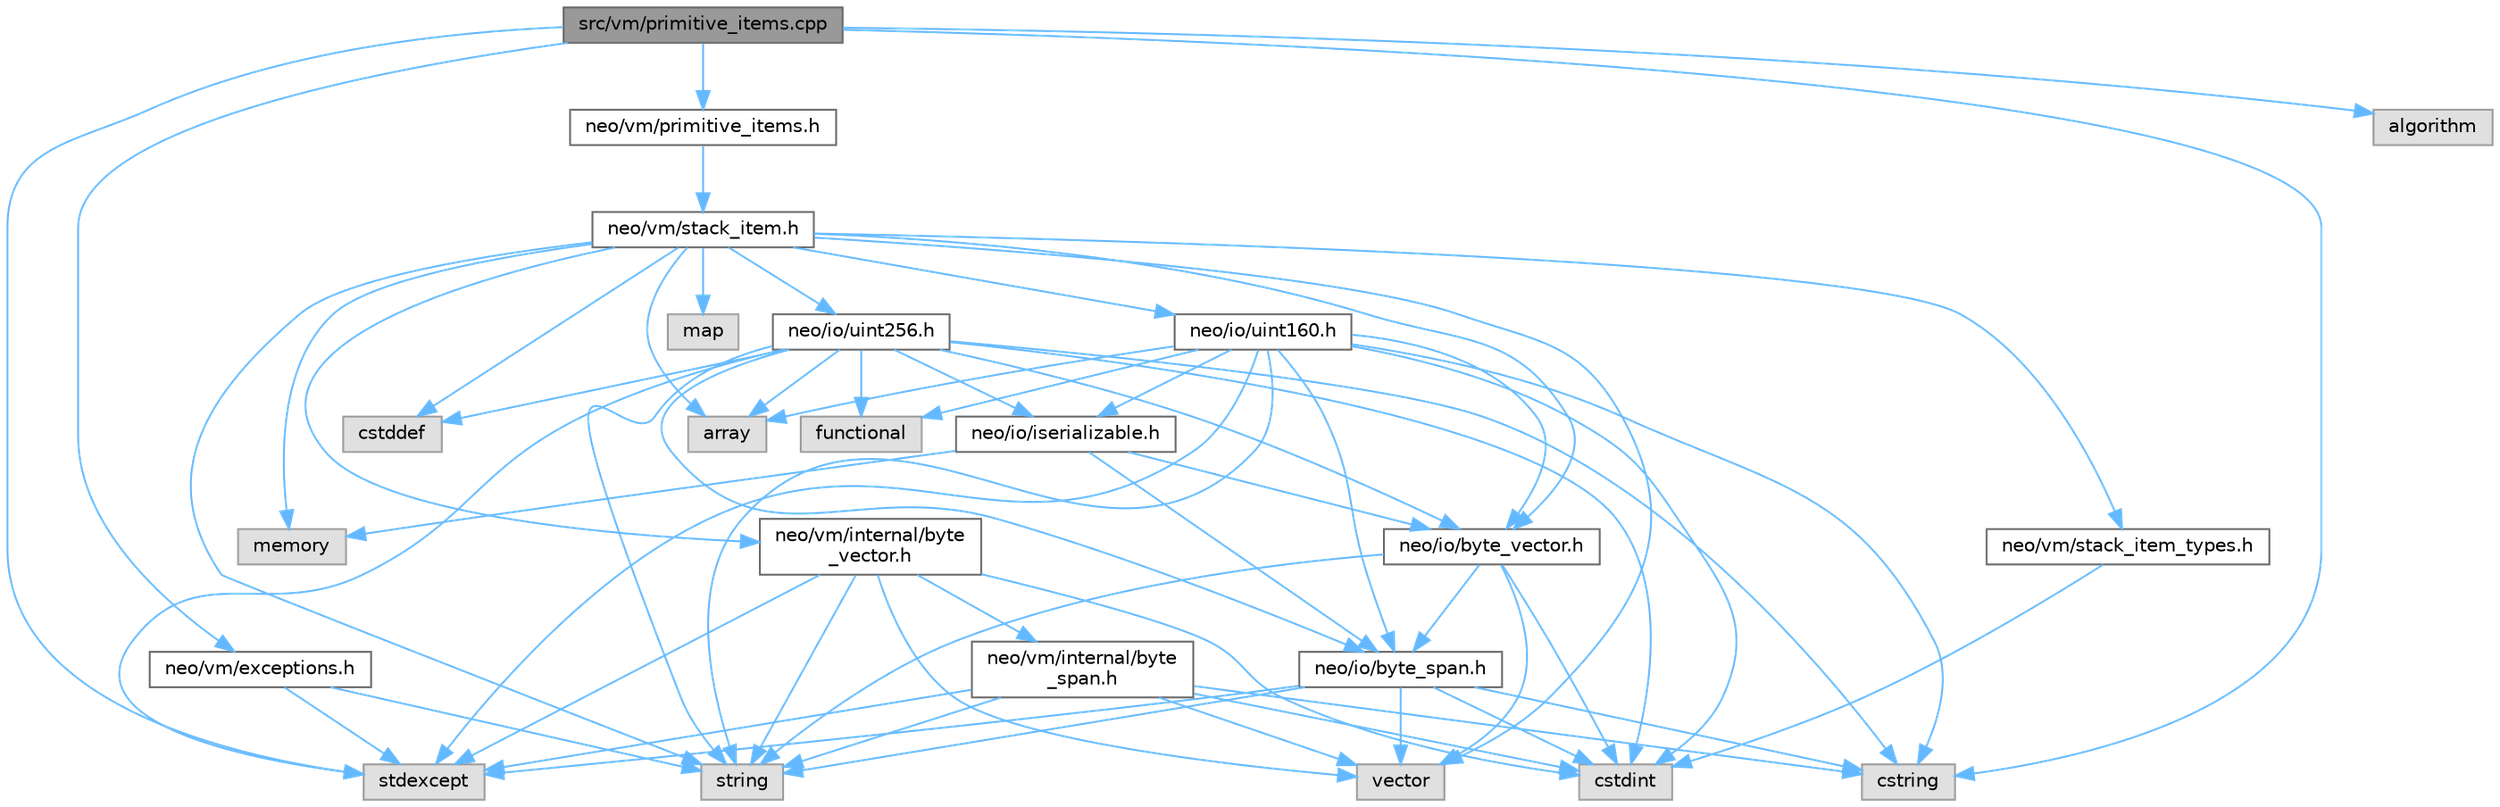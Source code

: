 digraph "src/vm/primitive_items.cpp"
{
 // LATEX_PDF_SIZE
  bgcolor="transparent";
  edge [fontname=Helvetica,fontsize=10,labelfontname=Helvetica,labelfontsize=10];
  node [fontname=Helvetica,fontsize=10,shape=box,height=0.2,width=0.4];
  Node1 [id="Node000001",label="src/vm/primitive_items.cpp",height=0.2,width=0.4,color="gray40", fillcolor="grey60", style="filled", fontcolor="black",tooltip=" "];
  Node1 -> Node2 [id="edge62_Node000001_Node000002",color="steelblue1",style="solid",tooltip=" "];
  Node2 [id="Node000002",label="neo/vm/exceptions.h",height=0.2,width=0.4,color="grey40", fillcolor="white", style="filled",URL="$vm_2exceptions_8h.html",tooltip=" "];
  Node2 -> Node3 [id="edge63_Node000002_Node000003",color="steelblue1",style="solid",tooltip=" "];
  Node3 [id="Node000003",label="stdexcept",height=0.2,width=0.4,color="grey60", fillcolor="#E0E0E0", style="filled",tooltip=" "];
  Node2 -> Node4 [id="edge64_Node000002_Node000004",color="steelblue1",style="solid",tooltip=" "];
  Node4 [id="Node000004",label="string",height=0.2,width=0.4,color="grey60", fillcolor="#E0E0E0", style="filled",tooltip=" "];
  Node1 -> Node5 [id="edge65_Node000001_Node000005",color="steelblue1",style="solid",tooltip=" "];
  Node5 [id="Node000005",label="neo/vm/primitive_items.h",height=0.2,width=0.4,color="grey40", fillcolor="white", style="filled",URL="$primitive__items_8h.html",tooltip=" "];
  Node5 -> Node6 [id="edge66_Node000005_Node000006",color="steelblue1",style="solid",tooltip=" "];
  Node6 [id="Node000006",label="neo/vm/stack_item.h",height=0.2,width=0.4,color="grey40", fillcolor="white", style="filled",URL="$stack__item_8h.html",tooltip=" "];
  Node6 -> Node7 [id="edge67_Node000006_Node000007",color="steelblue1",style="solid",tooltip=" "];
  Node7 [id="Node000007",label="neo/io/byte_vector.h",height=0.2,width=0.4,color="grey40", fillcolor="white", style="filled",URL="$io_2byte__vector_8h.html",tooltip=" "];
  Node7 -> Node8 [id="edge68_Node000007_Node000008",color="steelblue1",style="solid",tooltip=" "];
  Node8 [id="Node000008",label="neo/io/byte_span.h",height=0.2,width=0.4,color="grey40", fillcolor="white", style="filled",URL="$io_2byte__span_8h.html",tooltip=" "];
  Node8 -> Node9 [id="edge69_Node000008_Node000009",color="steelblue1",style="solid",tooltip=" "];
  Node9 [id="Node000009",label="cstdint",height=0.2,width=0.4,color="grey60", fillcolor="#E0E0E0", style="filled",tooltip=" "];
  Node8 -> Node10 [id="edge70_Node000008_Node000010",color="steelblue1",style="solid",tooltip=" "];
  Node10 [id="Node000010",label="cstring",height=0.2,width=0.4,color="grey60", fillcolor="#E0E0E0", style="filled",tooltip=" "];
  Node8 -> Node3 [id="edge71_Node000008_Node000003",color="steelblue1",style="solid",tooltip=" "];
  Node8 -> Node4 [id="edge72_Node000008_Node000004",color="steelblue1",style="solid",tooltip=" "];
  Node8 -> Node11 [id="edge73_Node000008_Node000011",color="steelblue1",style="solid",tooltip=" "];
  Node11 [id="Node000011",label="vector",height=0.2,width=0.4,color="grey60", fillcolor="#E0E0E0", style="filled",tooltip=" "];
  Node7 -> Node9 [id="edge74_Node000007_Node000009",color="steelblue1",style="solid",tooltip=" "];
  Node7 -> Node4 [id="edge75_Node000007_Node000004",color="steelblue1",style="solid",tooltip=" "];
  Node7 -> Node11 [id="edge76_Node000007_Node000011",color="steelblue1",style="solid",tooltip=" "];
  Node6 -> Node12 [id="edge77_Node000006_Node000012",color="steelblue1",style="solid",tooltip=" "];
  Node12 [id="Node000012",label="neo/io/uint160.h",height=0.2,width=0.4,color="grey40", fillcolor="white", style="filled",URL="$uint160_8h.html",tooltip=" "];
  Node12 -> Node8 [id="edge78_Node000012_Node000008",color="steelblue1",style="solid",tooltip=" "];
  Node12 -> Node7 [id="edge79_Node000012_Node000007",color="steelblue1",style="solid",tooltip=" "];
  Node12 -> Node13 [id="edge80_Node000012_Node000013",color="steelblue1",style="solid",tooltip=" "];
  Node13 [id="Node000013",label="neo/io/iserializable.h",height=0.2,width=0.4,color="grey40", fillcolor="white", style="filled",URL="$iserializable_8h.html",tooltip=" "];
  Node13 -> Node8 [id="edge81_Node000013_Node000008",color="steelblue1",style="solid",tooltip=" "];
  Node13 -> Node7 [id="edge82_Node000013_Node000007",color="steelblue1",style="solid",tooltip=" "];
  Node13 -> Node14 [id="edge83_Node000013_Node000014",color="steelblue1",style="solid",tooltip=" "];
  Node14 [id="Node000014",label="memory",height=0.2,width=0.4,color="grey60", fillcolor="#E0E0E0", style="filled",tooltip=" "];
  Node12 -> Node15 [id="edge84_Node000012_Node000015",color="steelblue1",style="solid",tooltip=" "];
  Node15 [id="Node000015",label="array",height=0.2,width=0.4,color="grey60", fillcolor="#E0E0E0", style="filled",tooltip=" "];
  Node12 -> Node9 [id="edge85_Node000012_Node000009",color="steelblue1",style="solid",tooltip=" "];
  Node12 -> Node10 [id="edge86_Node000012_Node000010",color="steelblue1",style="solid",tooltip=" "];
  Node12 -> Node16 [id="edge87_Node000012_Node000016",color="steelblue1",style="solid",tooltip=" "];
  Node16 [id="Node000016",label="functional",height=0.2,width=0.4,color="grey60", fillcolor="#E0E0E0", style="filled",tooltip=" "];
  Node12 -> Node3 [id="edge88_Node000012_Node000003",color="steelblue1",style="solid",tooltip=" "];
  Node12 -> Node4 [id="edge89_Node000012_Node000004",color="steelblue1",style="solid",tooltip=" "];
  Node6 -> Node17 [id="edge90_Node000006_Node000017",color="steelblue1",style="solid",tooltip=" "];
  Node17 [id="Node000017",label="neo/io/uint256.h",height=0.2,width=0.4,color="grey40", fillcolor="white", style="filled",URL="$uint256_8h.html",tooltip=" "];
  Node17 -> Node8 [id="edge91_Node000017_Node000008",color="steelblue1",style="solid",tooltip=" "];
  Node17 -> Node7 [id="edge92_Node000017_Node000007",color="steelblue1",style="solid",tooltip=" "];
  Node17 -> Node13 [id="edge93_Node000017_Node000013",color="steelblue1",style="solid",tooltip=" "];
  Node17 -> Node15 [id="edge94_Node000017_Node000015",color="steelblue1",style="solid",tooltip=" "];
  Node17 -> Node18 [id="edge95_Node000017_Node000018",color="steelblue1",style="solid",tooltip=" "];
  Node18 [id="Node000018",label="cstddef",height=0.2,width=0.4,color="grey60", fillcolor="#E0E0E0", style="filled",tooltip=" "];
  Node17 -> Node9 [id="edge96_Node000017_Node000009",color="steelblue1",style="solid",tooltip=" "];
  Node17 -> Node10 [id="edge97_Node000017_Node000010",color="steelblue1",style="solid",tooltip=" "];
  Node17 -> Node16 [id="edge98_Node000017_Node000016",color="steelblue1",style="solid",tooltip=" "];
  Node17 -> Node3 [id="edge99_Node000017_Node000003",color="steelblue1",style="solid",tooltip=" "];
  Node17 -> Node4 [id="edge100_Node000017_Node000004",color="steelblue1",style="solid",tooltip=" "];
  Node6 -> Node19 [id="edge101_Node000006_Node000019",color="steelblue1",style="solid",tooltip=" "];
  Node19 [id="Node000019",label="neo/vm/internal/byte\l_vector.h",height=0.2,width=0.4,color="grey40", fillcolor="white", style="filled",URL="$vm_2internal_2byte__vector_8h.html",tooltip=" "];
  Node19 -> Node20 [id="edge102_Node000019_Node000020",color="steelblue1",style="solid",tooltip=" "];
  Node20 [id="Node000020",label="neo/vm/internal/byte\l_span.h",height=0.2,width=0.4,color="grey40", fillcolor="white", style="filled",URL="$vm_2internal_2byte__span_8h.html",tooltip=" "];
  Node20 -> Node9 [id="edge103_Node000020_Node000009",color="steelblue1",style="solid",tooltip=" "];
  Node20 -> Node10 [id="edge104_Node000020_Node000010",color="steelblue1",style="solid",tooltip=" "];
  Node20 -> Node3 [id="edge105_Node000020_Node000003",color="steelblue1",style="solid",tooltip=" "];
  Node20 -> Node4 [id="edge106_Node000020_Node000004",color="steelblue1",style="solid",tooltip=" "];
  Node20 -> Node11 [id="edge107_Node000020_Node000011",color="steelblue1",style="solid",tooltip=" "];
  Node19 -> Node9 [id="edge108_Node000019_Node000009",color="steelblue1",style="solid",tooltip=" "];
  Node19 -> Node3 [id="edge109_Node000019_Node000003",color="steelblue1",style="solid",tooltip=" "];
  Node19 -> Node4 [id="edge110_Node000019_Node000004",color="steelblue1",style="solid",tooltip=" "];
  Node19 -> Node11 [id="edge111_Node000019_Node000011",color="steelblue1",style="solid",tooltip=" "];
  Node6 -> Node21 [id="edge112_Node000006_Node000021",color="steelblue1",style="solid",tooltip=" "];
  Node21 [id="Node000021",label="neo/vm/stack_item_types.h",height=0.2,width=0.4,color="grey40", fillcolor="white", style="filled",URL="$stack__item__types_8h.html",tooltip=" "];
  Node21 -> Node9 [id="edge113_Node000021_Node000009",color="steelblue1",style="solid",tooltip=" "];
  Node6 -> Node15 [id="edge114_Node000006_Node000015",color="steelblue1",style="solid",tooltip=" "];
  Node6 -> Node18 [id="edge115_Node000006_Node000018",color="steelblue1",style="solid",tooltip=" "];
  Node6 -> Node22 [id="edge116_Node000006_Node000022",color="steelblue1",style="solid",tooltip=" "];
  Node22 [id="Node000022",label="map",height=0.2,width=0.4,color="grey60", fillcolor="#E0E0E0", style="filled",tooltip=" "];
  Node6 -> Node14 [id="edge117_Node000006_Node000014",color="steelblue1",style="solid",tooltip=" "];
  Node6 -> Node4 [id="edge118_Node000006_Node000004",color="steelblue1",style="solid",tooltip=" "];
  Node6 -> Node11 [id="edge119_Node000006_Node000011",color="steelblue1",style="solid",tooltip=" "];
  Node1 -> Node23 [id="edge120_Node000001_Node000023",color="steelblue1",style="solid",tooltip=" "];
  Node23 [id="Node000023",label="algorithm",height=0.2,width=0.4,color="grey60", fillcolor="#E0E0E0", style="filled",tooltip=" "];
  Node1 -> Node10 [id="edge121_Node000001_Node000010",color="steelblue1",style="solid",tooltip=" "];
  Node1 -> Node3 [id="edge122_Node000001_Node000003",color="steelblue1",style="solid",tooltip=" "];
}
